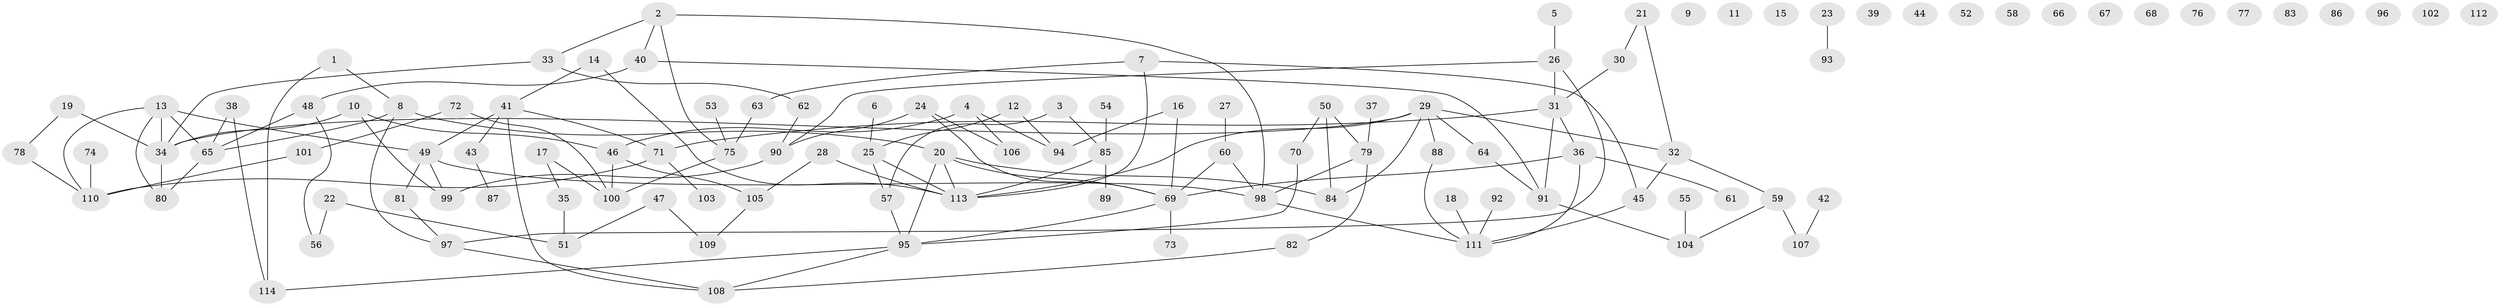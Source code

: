 // Generated by graph-tools (version 1.1) at 2025/39/03/09/25 04:39:46]
// undirected, 114 vertices, 139 edges
graph export_dot {
graph [start="1"]
  node [color=gray90,style=filled];
  1;
  2;
  3;
  4;
  5;
  6;
  7;
  8;
  9;
  10;
  11;
  12;
  13;
  14;
  15;
  16;
  17;
  18;
  19;
  20;
  21;
  22;
  23;
  24;
  25;
  26;
  27;
  28;
  29;
  30;
  31;
  32;
  33;
  34;
  35;
  36;
  37;
  38;
  39;
  40;
  41;
  42;
  43;
  44;
  45;
  46;
  47;
  48;
  49;
  50;
  51;
  52;
  53;
  54;
  55;
  56;
  57;
  58;
  59;
  60;
  61;
  62;
  63;
  64;
  65;
  66;
  67;
  68;
  69;
  70;
  71;
  72;
  73;
  74;
  75;
  76;
  77;
  78;
  79;
  80;
  81;
  82;
  83;
  84;
  85;
  86;
  87;
  88;
  89;
  90;
  91;
  92;
  93;
  94;
  95;
  96;
  97;
  98;
  99;
  100;
  101;
  102;
  103;
  104;
  105;
  106;
  107;
  108;
  109;
  110;
  111;
  112;
  113;
  114;
  1 -- 8;
  1 -- 114;
  2 -- 33;
  2 -- 40;
  2 -- 75;
  2 -- 98;
  3 -- 57;
  3 -- 85;
  4 -- 46;
  4 -- 94;
  4 -- 106;
  5 -- 26;
  6 -- 25;
  7 -- 45;
  7 -- 63;
  7 -- 113;
  8 -- 20;
  8 -- 65;
  8 -- 97;
  10 -- 34;
  10 -- 46;
  10 -- 99;
  12 -- 25;
  12 -- 94;
  13 -- 34;
  13 -- 49;
  13 -- 65;
  13 -- 80;
  13 -- 110;
  14 -- 41;
  14 -- 113;
  16 -- 69;
  16 -- 94;
  17 -- 35;
  17 -- 100;
  18 -- 111;
  19 -- 34;
  19 -- 78;
  20 -- 69;
  20 -- 84;
  20 -- 95;
  20 -- 113;
  21 -- 30;
  21 -- 32;
  22 -- 51;
  22 -- 56;
  23 -- 93;
  24 -- 69;
  24 -- 90;
  24 -- 106;
  25 -- 57;
  25 -- 113;
  26 -- 31;
  26 -- 90;
  26 -- 97;
  27 -- 60;
  28 -- 105;
  28 -- 113;
  29 -- 32;
  29 -- 34;
  29 -- 64;
  29 -- 84;
  29 -- 88;
  29 -- 113;
  30 -- 31;
  31 -- 36;
  31 -- 71;
  31 -- 91;
  32 -- 45;
  32 -- 59;
  33 -- 34;
  33 -- 62;
  34 -- 80;
  35 -- 51;
  36 -- 61;
  36 -- 69;
  36 -- 111;
  37 -- 79;
  38 -- 65;
  38 -- 114;
  40 -- 48;
  40 -- 91;
  41 -- 43;
  41 -- 49;
  41 -- 71;
  41 -- 108;
  42 -- 107;
  43 -- 87;
  45 -- 111;
  46 -- 100;
  46 -- 105;
  47 -- 51;
  47 -- 109;
  48 -- 56;
  48 -- 65;
  49 -- 81;
  49 -- 98;
  49 -- 99;
  50 -- 70;
  50 -- 79;
  50 -- 84;
  53 -- 75;
  54 -- 85;
  55 -- 104;
  57 -- 95;
  59 -- 104;
  59 -- 107;
  60 -- 69;
  60 -- 98;
  62 -- 90;
  63 -- 75;
  64 -- 91;
  65 -- 80;
  69 -- 73;
  69 -- 95;
  70 -- 95;
  71 -- 103;
  71 -- 110;
  72 -- 100;
  72 -- 101;
  74 -- 110;
  75 -- 100;
  78 -- 110;
  79 -- 82;
  79 -- 98;
  81 -- 97;
  82 -- 108;
  85 -- 89;
  85 -- 113;
  88 -- 111;
  90 -- 99;
  91 -- 104;
  92 -- 111;
  95 -- 108;
  95 -- 114;
  97 -- 108;
  98 -- 111;
  101 -- 110;
  105 -- 109;
}
